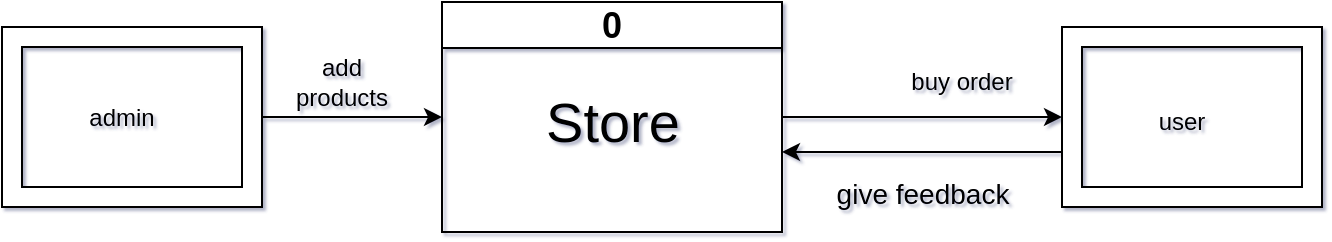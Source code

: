 <mxfile version="20.6.2" type="device" pages="3"><diagram id="k1o_DBpMGwGmlxyTr066" name="Page-1"><mxGraphModel dx="852" dy="514" grid="1" gridSize="10" guides="1" tooltips="1" connect="1" arrows="1" fold="1" page="1" pageScale="1" pageWidth="1169" pageHeight="827" math="0" shadow="1"><root><mxCell id="0"/><mxCell id="1" parent="0"/><mxCell id="QzHnmuF_D2G2MgxQDQtG-14" style="edgeStyle=orthogonalEdgeStyle;rounded=0;orthogonalLoop=1;jettySize=auto;html=1;entryX=0;entryY=0.5;entryDx=0;entryDy=0;fontSize=18;" parent="1" source="QzHnmuF_D2G2MgxQDQtG-1" target="QzHnmuF_D2G2MgxQDQtG-5" edge="1"><mxGeometry relative="1" as="geometry"/></mxCell><mxCell id="QzHnmuF_D2G2MgxQDQtG-1" value="" style="verticalLabelPosition=bottom;verticalAlign=top;html=1;shape=mxgraph.basic.frame;dx=10;whiteSpace=wrap;rounded=0;" parent="1" vertex="1"><mxGeometry x="70" y="137.5" width="130" height="90" as="geometry"/></mxCell><mxCell id="QzHnmuF_D2G2MgxQDQtG-2" value="admin" style="text;html=1;strokeColor=none;fillColor=none;align=center;verticalAlign=middle;whiteSpace=wrap;rounded=0;" parent="1" vertex="1"><mxGeometry x="100" y="167.5" width="60" height="30" as="geometry"/></mxCell><mxCell id="QzHnmuF_D2G2MgxQDQtG-15" style="edgeStyle=orthogonalEdgeStyle;rounded=0;orthogonalLoop=1;jettySize=auto;html=1;fontSize=18;startArrow=none;exitX=0;exitY=0;exitDx=0;exitDy=67.5;exitPerimeter=0;" parent="1" source="QzHnmuF_D2G2MgxQDQtG-3" edge="1"><mxGeometry relative="1" as="geometry"><mxPoint x="460" y="200" as="targetPoint"/><mxPoint x="590" y="220" as="sourcePoint"/><Array as="points"><mxPoint x="600" y="200"/></Array></mxGeometry></mxCell><mxCell id="QzHnmuF_D2G2MgxQDQtG-3" value="" style="verticalLabelPosition=bottom;verticalAlign=top;html=1;shape=mxgraph.basic.frame;dx=10;whiteSpace=wrap;rounded=0;" parent="1" vertex="1"><mxGeometry x="600" y="137.5" width="130" height="90" as="geometry"/></mxCell><mxCell id="QzHnmuF_D2G2MgxQDQtG-4" value="user" style="text;html=1;strokeColor=none;fillColor=none;align=center;verticalAlign=middle;whiteSpace=wrap;rounded=0;" parent="1" vertex="1"><mxGeometry x="630" y="170" width="60" height="30" as="geometry"/></mxCell><mxCell id="QzHnmuF_D2G2MgxQDQtG-13" style="edgeStyle=orthogonalEdgeStyle;rounded=0;orthogonalLoop=1;jettySize=auto;html=1;entryX=0;entryY=0.5;entryDx=0;entryDy=0;entryPerimeter=0;fontSize=18;" parent="1" source="QzHnmuF_D2G2MgxQDQtG-5" target="QzHnmuF_D2G2MgxQDQtG-3" edge="1"><mxGeometry relative="1" as="geometry"/></mxCell><mxCell id="QzHnmuF_D2G2MgxQDQtG-5" value="&lt;font style=&quot;font-size: 18px;&quot;&gt;0&lt;/font&gt;" style="swimlane;whiteSpace=wrap;html=1;startSize=23;rounded=0;" parent="1" vertex="1"><mxGeometry x="290" y="125" width="170" height="115" as="geometry"/></mxCell><mxCell id="QzHnmuF_D2G2MgxQDQtG-10" value="Store" style="text;html=1;align=center;verticalAlign=middle;resizable=0;points=[];autosize=1;strokeWidth=5;fontSize=28;rounded=0;" parent="QzHnmuF_D2G2MgxQDQtG-5" vertex="1"><mxGeometry x="40" y="35" width="90" height="50" as="geometry"/></mxCell><mxCell id="QzHnmuF_D2G2MgxQDQtG-7" value="add products" style="text;html=1;strokeColor=none;fillColor=none;align=center;verticalAlign=middle;whiteSpace=wrap;rounded=0;" parent="1" vertex="1"><mxGeometry x="210" y="150" width="60" height="30" as="geometry"/></mxCell><mxCell id="QzHnmuF_D2G2MgxQDQtG-9" value="buy order" style="text;html=1;strokeColor=none;fillColor=none;align=center;verticalAlign=middle;whiteSpace=wrap;rounded=0;" parent="1" vertex="1"><mxGeometry x="520" y="150" width="60" height="30" as="geometry"/></mxCell><mxCell id="QzHnmuF_D2G2MgxQDQtG-16" value="&lt;font style=&quot;font-size: 14px;&quot;&gt;give feedback&lt;/font&gt;" style="text;html=1;align=center;verticalAlign=middle;resizable=0;points=[];autosize=1;strokeColor=none;fillColor=none;fontSize=18;rounded=0;" parent="1" vertex="1"><mxGeometry x="475" y="200" width="110" height="40" as="geometry"/></mxCell></root></mxGraphModel></diagram><diagram id="3M0EgsONDzeqZ4KFp-4A" name="Page-2"><mxGraphModel dx="852" dy="514" grid="1" gridSize="10" guides="1" tooltips="1" connect="1" arrows="1" fold="1" page="1" pageScale="1" pageWidth="1169" pageHeight="827" math="0" shadow="0"><root><mxCell id="0"/><mxCell id="1" parent="0"/><mxCell id="wSXyf77W-FVp4b8BnasP-13" style="edgeStyle=orthogonalEdgeStyle;rounded=0;orthogonalLoop=1;jettySize=auto;html=1;entryX=0;entryY=0.225;entryDx=0;entryDy=0;entryPerimeter=0;" parent="1" source="snRpw7yXRC-x-F7PJpmJ-1" target="wSXyf77W-FVp4b8BnasP-11" edge="1"><mxGeometry relative="1" as="geometry"><Array as="points"><mxPoint x="115" y="347"/></Array></mxGeometry></mxCell><mxCell id="Hs2WVC3sUHAd3xbexmfP-6" style="edgeStyle=orthogonalEdgeStyle;rounded=0;orthogonalLoop=1;jettySize=auto;html=1;entryX=-0.002;entryY=0.5;entryDx=0;entryDy=0;entryPerimeter=0;exitX=1.001;exitY=0.438;exitDx=0;exitDy=0;exitPerimeter=0;" parent="1" source="Hs2WVC3sUHAd3xbexmfP-3" target="wSXyf77W-FVp4b8BnasP-4" edge="1"><mxGeometry relative="1" as="geometry"><mxPoint x="710" y="500" as="sourcePoint"/><Array as="points"><mxPoint x="710" y="503"/><mxPoint x="710" y="270"/><mxPoint x="289" y="270"/><mxPoint x="289" y="235"/></Array></mxGeometry></mxCell><mxCell id="Hs2WVC3sUHAd3xbexmfP-9" style="edgeStyle=orthogonalEdgeStyle;rounded=0;orthogonalLoop=1;jettySize=auto;html=1;exitX=0;exitY=0;exitDx=32.5;exitDy=90;exitPerimeter=0;entryX=0.487;entryY=1.049;entryDx=0;entryDy=0;entryPerimeter=0;" parent="1" source="snRpw7yXRC-x-F7PJpmJ-1" target="Hs2WVC3sUHAd3xbexmfP-3" edge="1"><mxGeometry relative="1" as="geometry"><mxPoint x="630" y="540" as="targetPoint"/><Array as="points"><mxPoint x="82" y="580"/><mxPoint x="633" y="580"/></Array></mxGeometry></mxCell><mxCell id="_fUJtWlUA0KO2rCNS0eu-1" value="admin log in" style="edgeLabel;html=1;align=center;verticalAlign=middle;resizable=0;points=[];" parent="Hs2WVC3sUHAd3xbexmfP-9" vertex="1" connectable="0"><mxGeometry x="-0.053" y="-6" relative="1" as="geometry"><mxPoint x="-13" y="-6" as="offset"/></mxGeometry></mxCell><mxCell id="snRpw7yXRC-x-F7PJpmJ-1" value="" style="verticalLabelPosition=bottom;verticalAlign=top;html=1;shape=mxgraph.basic.frame;dx=10;whiteSpace=wrap;rounded=0;" parent="1" vertex="1"><mxGeometry x="50" y="180" width="130" height="90" as="geometry"/></mxCell><mxCell id="snRpw7yXRC-x-F7PJpmJ-2" value="admin" style="text;html=1;strokeColor=none;fillColor=none;align=center;verticalAlign=middle;whiteSpace=wrap;rounded=0;" parent="1" vertex="1"><mxGeometry x="80" y="210" width="60" height="30" as="geometry"/></mxCell><mxCell id="Hs2WVC3sUHAd3xbexmfP-7" style="edgeStyle=orthogonalEdgeStyle;rounded=0;orthogonalLoop=1;jettySize=auto;html=1;" parent="1" source="snRpw7yXRC-x-F7PJpmJ-3" target="wSXyf77W-FVp4b8BnasP-11" edge="1"><mxGeometry relative="1" as="geometry"><Array as="points"><mxPoint x="430" y="355"/><mxPoint x="430" y="325"/></Array></mxGeometry></mxCell><mxCell id="Hs2WVC3sUHAd3xbexmfP-8" style="edgeStyle=orthogonalEdgeStyle;rounded=0;orthogonalLoop=1;jettySize=auto;html=1;entryX=0.5;entryY=0;entryDx=0;entryDy=0;" parent="1" source="snRpw7yXRC-x-F7PJpmJ-3" target="Hs2WVC3sUHAd3xbexmfP-2" edge="1"><mxGeometry relative="1" as="geometry"/></mxCell><mxCell id="snRpw7yXRC-x-F7PJpmJ-3" value="" style="verticalLabelPosition=bottom;verticalAlign=top;html=1;shape=mxgraph.basic.frame;dx=10;whiteSpace=wrap;rounded=0;" parent="1" vertex="1"><mxGeometry x="560" y="300" width="130" height="90" as="geometry"/></mxCell><mxCell id="snRpw7yXRC-x-F7PJpmJ-4" value="user" style="text;html=1;strokeColor=none;fillColor=none;align=center;verticalAlign=middle;whiteSpace=wrap;rounded=0;" parent="1" vertex="1"><mxGeometry x="590" y="330" width="60" height="30" as="geometry"/></mxCell><mxCell id="wSXyf77W-FVp4b8BnasP-2" value="D2&lt;span style=&quot;white-space: pre;&quot;&gt;&#9;&lt;/span&gt;&amp;nbsp; products" style="html=1;dashed=0;whitespace=wrap;shape=mxgraph.dfd.dataStoreID;align=left;spacingLeft=3;points=[[0,0],[0.5,0],[1,0],[0,0.5],[1,0.5],[0,1],[0.5,1],[1,1]];" parent="1" vertex="1"><mxGeometry x="300" y="70" width="220" height="30" as="geometry"/></mxCell><mxCell id="wSXyf77W-FVp4b8BnasP-8" style="edgeStyle=orthogonalEdgeStyle;rounded=0;orthogonalLoop=1;jettySize=auto;html=1;" parent="1" source="wSXyf77W-FVp4b8BnasP-3" target="wSXyf77W-FVp4b8BnasP-2" edge="1"><mxGeometry relative="1" as="geometry"/></mxCell><mxCell id="wSXyf77W-FVp4b8BnasP-3" value="3" style="swimlane;fontStyle=0;childLayout=stackLayout;horizontal=1;startSize=20;fillColor=#ffffff;horizontalStack=0;resizeParent=1;resizeParentMax=0;resizeLast=0;collapsible=0;marginBottom=0;swimlaneFillColor=#ffffff;" parent="1" vertex="1"><mxGeometry x="300" y="200" width="130" height="50" as="geometry"/></mxCell><mxCell id="wSXyf77W-FVp4b8BnasP-4" value="products recoreds" style="text;html=1;align=center;verticalAlign=middle;resizable=0;points=[];autosize=1;strokeColor=none;fillColor=none;" parent="wSXyf77W-FVp4b8BnasP-3" vertex="1"><mxGeometry y="20" width="130" height="30" as="geometry"/></mxCell><mxCell id="wSXyf77W-FVp4b8BnasP-6" value="add products" style="text;html=1;align=center;verticalAlign=middle;resizable=0;points=[];autosize=1;strokeColor=none;fillColor=none;" parent="1" vertex="1"><mxGeometry x="130" y="100" width="90" height="30" as="geometry"/></mxCell><mxCell id="wSXyf77W-FVp4b8BnasP-9" value="products recoredes" style="text;html=1;align=center;verticalAlign=middle;resizable=0;points=[];autosize=1;strokeColor=none;fillColor=none;" parent="1" vertex="1"><mxGeometry x="290" y="120" width="130" height="30" as="geometry"/></mxCell><mxCell id="wSXyf77W-FVp4b8BnasP-10" value="1" style="swimlane;fontStyle=0;childLayout=stackLayout;horizontal=1;startSize=20;fillColor=#ffffff;horizontalStack=0;resizeParent=1;resizeParentMax=0;resizeLast=0;collapsible=0;marginBottom=0;swimlaneFillColor=#ffffff;" parent="1" vertex="1"><mxGeometry x="250" y="290" width="130" height="50" as="geometry"/></mxCell><mxCell id="wSXyf77W-FVp4b8BnasP-11" value="sign up" style="text;html=1;align=center;verticalAlign=middle;resizable=0;points=[];autosize=1;strokeColor=none;fillColor=none;" parent="wSXyf77W-FVp4b8BnasP-10" vertex="1"><mxGeometry y="20" width="130" height="30" as="geometry"/></mxCell><mxCell id="wSXyf77W-FVp4b8BnasP-16" style="edgeStyle=orthogonalEdgeStyle;rounded=0;orthogonalLoop=1;jettySize=auto;html=1;entryX=-0.006;entryY=0.245;entryDx=0;entryDy=0;entryPerimeter=0;" parent="1" target="Hs2WVC3sUHAd3xbexmfP-3" edge="1"><mxGeometry relative="1" as="geometry"><mxPoint x="590" y="440" as="targetPoint"/><mxPoint x="430" y="520" as="sourcePoint"/><Array as="points"><mxPoint x="430" y="480"/><mxPoint x="530" y="480"/><mxPoint x="530" y="507"/></Array></mxGeometry></mxCell><mxCell id="wSXyf77W-FVp4b8BnasP-12" value="D1&lt;span style=&quot;white-space: pre;&quot;&gt;&#9;&lt;/span&gt;&amp;nbsp; admin and user info" style="html=1;dashed=0;whitespace=wrap;shape=mxgraph.dfd.dataStoreID;align=left;spacingLeft=3;points=[[0,0],[0.5,0],[1,0],[0,0.5],[1,0.5],[0,1],[0.5,1],[1,1]];" parent="1" vertex="1"><mxGeometry x="265" y="510" width="220" height="30" as="geometry"/></mxCell><mxCell id="wSXyf77W-FVp4b8BnasP-14" style="edgeStyle=orthogonalEdgeStyle;rounded=0;orthogonalLoop=1;jettySize=auto;html=1;exitX=0.32;exitY=1.01;exitDx=0;exitDy=0;exitPerimeter=0;" parent="1" source="wSXyf77W-FVp4b8BnasP-11" target="wSXyf77W-FVp4b8BnasP-12" edge="1"><mxGeometry relative="1" as="geometry"><mxPoint x="290" y="380" as="sourcePoint"/><Array as="points"><mxPoint x="290" y="340"/><mxPoint x="290" y="425"/><mxPoint x="375" y="425"/></Array></mxGeometry></mxCell><mxCell id="wSXyf77W-FVp4b8BnasP-15" value="add admin info" style="text;html=1;align=center;verticalAlign=middle;resizable=0;points=[];autosize=1;strokeColor=none;fillColor=none;" parent="1" vertex="1"><mxGeometry x="130" y="320" width="100" height="30" as="geometry"/></mxCell><mxCell id="Hs2WVC3sUHAd3xbexmfP-2" value="2" style="swimlane;fontStyle=0;childLayout=stackLayout;horizontal=1;startSize=20;fillColor=#ffffff;horizontalStack=0;resizeParent=1;resizeParentMax=0;resizeLast=0;collapsible=0;marginBottom=0;swimlaneFillColor=#ffffff;" parent="1" vertex="1"><mxGeometry x="570" y="470" width="130" height="50" as="geometry"/></mxCell><mxCell id="Hs2WVC3sUHAd3xbexmfP-3" value="log in" style="text;html=1;align=center;verticalAlign=middle;resizable=0;points=[];autosize=1;strokeColor=none;fillColor=none;" parent="Hs2WVC3sUHAd3xbexmfP-2" vertex="1"><mxGeometry y="20" width="130" height="30" as="geometry"/></mxCell><mxCell id="Hs2WVC3sUHAd3xbexmfP-10" style="edgeStyle=orthogonalEdgeStyle;rounded=0;orthogonalLoop=1;jettySize=auto;html=1;entryX=1.016;entryY=0.441;entryDx=0;entryDy=0;entryPerimeter=0;exitX=1;exitY=0.5;exitDx=0;exitDy=0;exitPerimeter=0;" parent="1" source="snRpw7yXRC-x-F7PJpmJ-3" target="Hs2WVC3sUHAd3xbexmfP-17" edge="1"><mxGeometry relative="1" as="geometry"><mxPoint x="750" y="370" as="targetPoint"/><Array as="points"><mxPoint x="700" y="345"/><mxPoint x="700" y="360"/><mxPoint x="850" y="360"/><mxPoint x="850" y="173"/></Array></mxGeometry></mxCell><mxCell id="Hs2WVC3sUHAd3xbexmfP-18" style="edgeStyle=orthogonalEdgeStyle;rounded=0;orthogonalLoop=1;jettySize=auto;html=1;" parent="1" source="Hs2WVC3sUHAd3xbexmfP-16" edge="1"><mxGeometry relative="1" as="geometry"><mxPoint x="600" y="165" as="targetPoint"/></mxGeometry></mxCell><mxCell id="Hs2WVC3sUHAd3xbexmfP-16" value="4" style="swimlane;fontStyle=0;childLayout=stackLayout;horizontal=1;startSize=20;fillColor=#ffffff;horizontalStack=0;resizeParent=1;resizeParentMax=0;resizeLast=0;collapsible=0;marginBottom=0;swimlaneFillColor=#ffffff;" parent="1" vertex="1"><mxGeometry x="690" y="140" width="130" height="50" as="geometry"/></mxCell><mxCell id="Hs2WVC3sUHAd3xbexmfP-17" value="view the products" style="text;html=1;align=center;verticalAlign=middle;resizable=0;points=[];autosize=1;strokeColor=none;fillColor=none;" parent="Hs2WVC3sUHAd3xbexmfP-16" vertex="1"><mxGeometry y="20" width="130" height="30" as="geometry"/></mxCell><mxCell id="Hs2WVC3sUHAd3xbexmfP-21" style="edgeStyle=orthogonalEdgeStyle;rounded=0;orthogonalLoop=1;jettySize=auto;html=1;entryX=0.695;entryY=1.057;entryDx=0;entryDy=0;entryPerimeter=0;" parent="1" source="Hs2WVC3sUHAd3xbexmfP-19" target="wSXyf77W-FVp4b8BnasP-2" edge="1"><mxGeometry relative="1" as="geometry"><mxPoint x="450" y="240" as="targetPoint"/><Array as="points"><mxPoint x="535" y="240"/><mxPoint x="453" y="240"/></Array></mxGeometry></mxCell><mxCell id="Hs2WVC3sUHAd3xbexmfP-23" style="edgeStyle=orthogonalEdgeStyle;rounded=0;orthogonalLoop=1;jettySize=auto;html=1;" parent="1" source="Hs2WVC3sUHAd3xbexmfP-19" target="wSXyf77W-FVp4b8BnasP-12" edge="1"><mxGeometry relative="1" as="geometry"><mxPoint x="390" y="560" as="targetPoint"/><Array as="points"><mxPoint x="555" y="120"/><mxPoint x="920" y="120"/><mxPoint x="920" y="640"/><mxPoint x="390" y="640"/></Array></mxGeometry></mxCell><mxCell id="Hs2WVC3sUHAd3xbexmfP-19" value="5" style="swimlane;fontStyle=0;childLayout=stackLayout;horizontal=1;startSize=20;fillColor=#ffffff;horizontalStack=0;resizeParent=1;resizeParentMax=0;resizeLast=0;collapsible=0;marginBottom=0;swimlaneFillColor=#ffffff;" parent="1" vertex="1"><mxGeometry x="490" y="140" width="130" height="50" as="geometry"/></mxCell><mxCell id="Hs2WVC3sUHAd3xbexmfP-20" value="makes order" style="text;html=1;align=center;verticalAlign=middle;resizable=0;points=[];autosize=1;strokeColor=none;fillColor=none;" parent="Hs2WVC3sUHAd3xbexmfP-19" vertex="1"><mxGeometry y="20" width="130" height="30" as="geometry"/></mxCell><mxCell id="_fUJtWlUA0KO2rCNS0eu-3" value="creat user" style="text;html=1;align=center;verticalAlign=middle;resizable=0;points=[];autosize=1;strokeColor=none;fillColor=none;" parent="1" vertex="1"><mxGeometry x="440" y="330" width="80" height="30" as="geometry"/></mxCell></root></mxGraphModel></diagram><diagram id="BlLakQmtFNiDArrIAP6L" name="Page-3"><mxGraphModel dx="897" dy="541" grid="1" gridSize="10" guides="1" tooltips="1" connect="1" arrows="1" fold="1" page="1" pageScale="1" pageWidth="1169" pageHeight="827" math="0" shadow="0"><root><mxCell id="0"/><mxCell id="1" parent="0"/><mxCell id="U9UcYEAsrosl-23TXwfo-5" style="edgeStyle=orthogonalEdgeStyle;rounded=0;orthogonalLoop=1;jettySize=auto;html=1;entryX=0.087;entryY=1.024;entryDx=0;entryDy=0;entryPerimeter=0;" parent="1" source="jP_4mn12fcsuIM32vPO1-1" target="IlGT4GKi8YUGahzB87Uo-2" edge="1"><mxGeometry relative="1" as="geometry"><mxPoint x="460" y="290" as="targetPoint"/><Array as="points"><mxPoint x="115" y="300"/><mxPoint x="590" y="300"/><mxPoint x="590" y="244"/><mxPoint x="591" y="244"/></Array></mxGeometry></mxCell><mxCell id="jP_4mn12fcsuIM32vPO1-1" value="" style="verticalLabelPosition=bottom;verticalAlign=top;html=1;shape=mxgraph.basic.frame;dx=10;whiteSpace=wrap;rounded=0;" parent="1" vertex="1"><mxGeometry x="50" y="180" width="130" height="90" as="geometry"/></mxCell><mxCell id="jP_4mn12fcsuIM32vPO1-2" value="admin" style="text;html=1;strokeColor=none;fillColor=none;align=center;verticalAlign=middle;whiteSpace=wrap;rounded=0;" parent="1" vertex="1"><mxGeometry x="80" y="210" width="60" height="30" as="geometry"/></mxCell><mxCell id="AvSctPMcd2gLYY3dKwCf-11" style="edgeStyle=orthogonalEdgeStyle;rounded=0;orthogonalLoop=1;jettySize=auto;html=1;exitX=0.75;exitY=0;exitDx=0;exitDy=0;entryX=0.273;entryY=1;entryDx=0;entryDy=0;entryPerimeter=0;" parent="1" source="esKzL6FVS9McAbKoz9NS-1" target="3aA1Kvi00D8os8_mI7Tz-2" edge="1"><mxGeometry relative="1" as="geometry"><Array as="points"><mxPoint x="398" y="115"/><mxPoint x="400" y="115"/></Array></mxGeometry></mxCell><mxCell id="esKzL6FVS9McAbKoz9NS-1" value="1" style="swimlane;fontStyle=0;childLayout=stackLayout;horizontal=1;startSize=20;fillColor=#ffffff;horizontalStack=0;resizeParent=1;resizeParentMax=0;resizeLast=0;collapsible=0;marginBottom=0;swimlaneFillColor=#ffffff;" parent="1" vertex="1"><mxGeometry x="300" y="190" width="130" height="50" as="geometry"/></mxCell><mxCell id="esKzL6FVS9McAbKoz9NS-2" value="sign up" style="text;html=1;align=center;verticalAlign=middle;resizable=0;points=[];autosize=1;strokeColor=none;fillColor=none;" parent="esKzL6FVS9McAbKoz9NS-1" vertex="1"><mxGeometry y="20" width="130" height="30" as="geometry"/></mxCell><mxCell id="6HrUNA41l88rohBvNuFu-6" style="edgeStyle=orthogonalEdgeStyle;rounded=0;orthogonalLoop=1;jettySize=auto;html=1;entryX=1;entryY=1;entryDx=0;entryDy=0;" parent="1" source="IlGT4GKi8YUGahzB87Uo-1" target="3aA1Kvi00D8os8_mI7Tz-2" edge="1"><mxGeometry relative="1" as="geometry"><mxPoint x="560" y="80" as="targetPoint"/><Array as="points"><mxPoint x="630" y="80"/><mxPoint x="560" y="80"/></Array></mxGeometry></mxCell><mxCell id="IlGT4GKi8YUGahzB87Uo-1" value="1.1" style="swimlane;fontStyle=0;childLayout=stackLayout;horizontal=1;startSize=20;fillColor=#ffffff;horizontalStack=0;resizeParent=1;resizeParentMax=0;resizeLast=0;collapsible=0;marginBottom=0;swimlaneFillColor=#ffffff;" parent="1" vertex="1"><mxGeometry x="580" y="190" width="130" height="50" as="geometry"/></mxCell><mxCell id="IlGT4GKi8YUGahzB87Uo-2" value="log in" style="text;html=1;align=center;verticalAlign=middle;resizable=0;points=[];autosize=1;strokeColor=none;fillColor=none;" parent="IlGT4GKi8YUGahzB87Uo-1" vertex="1"><mxGeometry y="20" width="130" height="30" as="geometry"/></mxCell><mxCell id="U9UcYEAsrosl-23TXwfo-9" style="edgeStyle=orthogonalEdgeStyle;rounded=0;orthogonalLoop=1;jettySize=auto;html=1;entryX=0.5;entryY=0;entryDx=0;entryDy=0;" parent="1" source="3J3e4zNko4D8fBlifut6-1" target="3aA1Kvi00D8os8_mI7Tz-1" edge="1"><mxGeometry relative="1" as="geometry"><Array as="points"><mxPoint x="970" y="210"/><mxPoint x="970" y="530"/><mxPoint x="470" y="530"/></Array></mxGeometry></mxCell><mxCell id="3J3e4zNko4D8fBlifut6-1" value="2" style="swimlane;fontStyle=0;childLayout=stackLayout;horizontal=1;startSize=20;fillColor=#ffffff;horizontalStack=0;resizeParent=1;resizeParentMax=0;resizeLast=0;collapsible=0;marginBottom=0;swimlaneFillColor=#ffffff;" parent="1" vertex="1"><mxGeometry x="930" y="180" width="130" height="50" as="geometry"/></mxCell><mxCell id="3J3e4zNko4D8fBlifut6-2" value="products recoreds" style="text;html=1;align=center;verticalAlign=middle;resizable=0;points=[];autosize=1;strokeColor=none;fillColor=none;" parent="3J3e4zNko4D8fBlifut6-1" vertex="1"><mxGeometry y="20" width="130" height="30" as="geometry"/></mxCell><mxCell id="H8vxfnXIMC9yNIEZLGqq-1" value="3" style="swimlane;fontStyle=0;childLayout=stackLayout;horizontal=1;startSize=20;fillColor=#ffffff;horizontalStack=0;resizeParent=1;resizeParentMax=0;resizeLast=0;collapsible=0;marginBottom=0;swimlaneFillColor=#ffffff;" parent="1" vertex="1"><mxGeometry x="480" y="430" width="130" height="50" as="geometry"/></mxCell><mxCell id="H8vxfnXIMC9yNIEZLGqq-2" value="view the products" style="text;html=1;align=center;verticalAlign=middle;resizable=0;points=[];autosize=1;strokeColor=none;fillColor=none;" parent="H8vxfnXIMC9yNIEZLGqq-1" vertex="1"><mxGeometry y="20" width="130" height="30" as="geometry"/></mxCell><mxCell id="AvSctPMcd2gLYY3dKwCf-3" style="edgeStyle=orthogonalEdgeStyle;rounded=0;orthogonalLoop=1;jettySize=auto;html=1;entryX=0;entryY=0.5;entryDx=0;entryDy=0;" parent="1" source="H8vxfnXIMC9yNIEZLGqq-3" target="3aA1Kvi00D8os8_mI7Tz-1" edge="1"><mxGeometry relative="1" as="geometry"><Array as="points"><mxPoint x="345" y="490"/><mxPoint x="320" y="490"/><mxPoint x="320" y="565"/></Array></mxGeometry></mxCell><mxCell id="H8vxfnXIMC9yNIEZLGqq-3" value="4" style="swimlane;fontStyle=0;childLayout=stackLayout;horizontal=1;startSize=20;fillColor=#ffffff;horizontalStack=0;resizeParent=1;resizeParentMax=0;resizeLast=0;collapsible=0;marginBottom=0;swimlaneFillColor=#ffffff;" parent="1" vertex="1"><mxGeometry x="260" y="430" width="130" height="80" as="geometry"/></mxCell><mxCell id="H8vxfnXIMC9yNIEZLGqq-4" value="makes order" style="text;html=1;align=center;verticalAlign=middle;resizable=0;points=[];autosize=1;strokeColor=none;fillColor=none;" parent="H8vxfnXIMC9yNIEZLGqq-3" vertex="1"><mxGeometry y="20" width="130" height="30" as="geometry"/></mxCell><mxCell id="i0e-sKitRVfQElkYdg-W-1" value="makes order" style="text;html=1;align=center;verticalAlign=middle;resizable=0;points=[];autosize=1;strokeColor=none;fillColor=none;" parent="H8vxfnXIMC9yNIEZLGqq-3" vertex="1"><mxGeometry y="50" width="130" height="30" as="geometry"/></mxCell><mxCell id="AvSctPMcd2gLYY3dKwCf-15" style="edgeStyle=orthogonalEdgeStyle;rounded=0;orthogonalLoop=1;jettySize=auto;html=1;entryX=0.843;entryY=1.122;entryDx=0;entryDy=0;entryPerimeter=0;" parent="1" source="3aA1Kvi00D8os8_mI7Tz-1" target="3J3e4zNko4D8fBlifut6-2" edge="1"><mxGeometry relative="1" as="geometry"/></mxCell><mxCell id="3aA1Kvi00D8os8_mI7Tz-1" value="D2&lt;span style=&quot;white-space: pre;&quot;&gt;&#9;&lt;/span&gt;&amp;nbsp; products" style="html=1;dashed=0;whitespace=wrap;shape=mxgraph.dfd.dataStoreID;align=left;spacingLeft=3;points=[[0,0],[0.5,0],[1,0],[0,0.5],[1,0.5],[0,1],[0.5,1],[1,1]];" parent="1" vertex="1"><mxGeometry x="360" y="550" width="220" height="30" as="geometry"/></mxCell><mxCell id="3aA1Kvi00D8os8_mI7Tz-2" value="D1&lt;span style=&quot;white-space: pre;&quot;&gt;&#9;&lt;/span&gt;&amp;nbsp; admin and user info" style="html=1;dashed=0;whitespace=wrap;shape=mxgraph.dfd.dataStoreID;align=left;spacingLeft=3;points=[[0,0],[0.5,0],[1,0],[0,0.5],[1,0.5],[0,1],[0.5,1],[1,1]];" parent="1" vertex="1"><mxGeometry x="340" y="10" width="220" height="30" as="geometry"/></mxCell><mxCell id="6HrUNA41l88rohBvNuFu-1" style="edgeStyle=orthogonalEdgeStyle;rounded=0;orthogonalLoop=1;jettySize=auto;html=1;entryX=0.404;entryY=1.102;entryDx=0;entryDy=0;entryPerimeter=0;" parent="1" source="U9UcYEAsrosl-23TXwfo-1" target="esKzL6FVS9McAbKoz9NS-2" edge="1"><mxGeometry relative="1" as="geometry"/></mxCell><mxCell id="6HrUNA41l88rohBvNuFu-2" style="edgeStyle=orthogonalEdgeStyle;rounded=0;orthogonalLoop=1;jettySize=auto;html=1;entryX=0.838;entryY=0.984;entryDx=0;entryDy=0;entryPerimeter=0;" parent="1" source="U9UcYEAsrosl-23TXwfo-1" target="IlGT4GKi8YUGahzB87Uo-2" edge="1"><mxGeometry relative="1" as="geometry"><Array as="points"><mxPoint x="689" y="270"/><mxPoint x="689" y="270"/></Array></mxGeometry></mxCell><mxCell id="6HrUNA41l88rohBvNuFu-3" style="edgeStyle=orthogonalEdgeStyle;rounded=0;orthogonalLoop=1;jettySize=auto;html=1;entryX=0.5;entryY=0;entryDx=0;entryDy=0;" parent="1" source="U9UcYEAsrosl-23TXwfo-1" target="H8vxfnXIMC9yNIEZLGqq-1" edge="1"><mxGeometry relative="1" as="geometry"><Array as="points"><mxPoint x="545" y="390"/></Array></mxGeometry></mxCell><mxCell id="U9UcYEAsrosl-23TXwfo-1" value="" style="verticalLabelPosition=bottom;verticalAlign=top;html=1;shape=mxgraph.basic.frame;dx=10;whiteSpace=wrap;rounded=0;" parent="1" vertex="1"><mxGeometry x="610" y="310" width="130" height="90" as="geometry"/></mxCell><mxCell id="U9UcYEAsrosl-23TXwfo-2" value="user" style="text;html=1;strokeColor=none;fillColor=none;align=center;verticalAlign=middle;whiteSpace=wrap;rounded=0;" parent="1" vertex="1"><mxGeometry x="645" y="340" width="60" height="30" as="geometry"/></mxCell><mxCell id="U9UcYEAsrosl-23TXwfo-4" style="edgeStyle=orthogonalEdgeStyle;rounded=0;orthogonalLoop=1;jettySize=auto;html=1;" parent="1" source="esKzL6FVS9McAbKoz9NS-2" target="IlGT4GKi8YUGahzB87Uo-2" edge="1"><mxGeometry relative="1" as="geometry"/></mxCell><mxCell id="U9UcYEAsrosl-23TXwfo-7" value="" style="edgeStyle=orthogonalEdgeStyle;rounded=0;orthogonalLoop=1;jettySize=auto;html=1;" parent="1" source="IlGT4GKi8YUGahzB87Uo-2" target="3J3e4zNko4D8fBlifut6-2" edge="1"><mxGeometry relative="1" as="geometry"><Array as="points"><mxPoint x="700" y="225"/><mxPoint x="700" y="225"/></Array></mxGeometry></mxCell><mxCell id="U9UcYEAsrosl-23TXwfo-10" style="edgeStyle=orthogonalEdgeStyle;rounded=0;orthogonalLoop=1;jettySize=auto;html=1;entryX=1.028;entryY=0.625;entryDx=0;entryDy=0;entryPerimeter=0;" parent="1" source="3J3e4zNko4D8fBlifut6-2" target="H8vxfnXIMC9yNIEZLGqq-2" edge="1"><mxGeometry relative="1" as="geometry"><Array as="points"><mxPoint x="940" y="469"/></Array></mxGeometry></mxCell><mxCell id="U9UcYEAsrosl-23TXwfo-11" style="edgeStyle=orthogonalEdgeStyle;rounded=0;orthogonalLoop=1;jettySize=auto;html=1;entryX=1.019;entryY=0.469;entryDx=0;entryDy=0;entryPerimeter=0;" parent="1" source="H8vxfnXIMC9yNIEZLGqq-2" target="H8vxfnXIMC9yNIEZLGqq-4" edge="1"><mxGeometry relative="1" as="geometry"/></mxCell><mxCell id="AvSctPMcd2gLYY3dKwCf-4" value="admin log in" style="text;html=1;align=center;verticalAlign=middle;resizable=0;points=[];autosize=1;strokeColor=none;fillColor=none;" parent="1" vertex="1"><mxGeometry x="200" y="270" width="90" height="30" as="geometry"/></mxCell><mxCell id="AvSctPMcd2gLYY3dKwCf-5" value="admin creats new products recored" style="text;html=1;align=center;verticalAlign=middle;resizable=0;points=[];autosize=1;strokeColor=none;fillColor=none;" parent="1" vertex="1"><mxGeometry x="720" y="200" width="210" height="30" as="geometry"/></mxCell><mxCell id="AvSctPMcd2gLYY3dKwCf-7" value="log in&amp;nbsp; the new admin" style="text;html=1;align=center;verticalAlign=middle;resizable=0;points=[];autosize=1;strokeColor=none;fillColor=none;" parent="1" vertex="1"><mxGeometry x="420" y="200" width="140" height="30" as="geometry"/></mxCell><mxCell id="AvSctPMcd2gLYY3dKwCf-8" value="new user info" style="text;html=1;align=center;verticalAlign=middle;resizable=0;points=[];autosize=1;strokeColor=none;fillColor=none;" parent="1" vertex="1"><mxGeometry x="425" y="330" width="90" height="30" as="geometry"/></mxCell><mxCell id="AvSctPMcd2gLYY3dKwCf-9" value="user log in" style="text;html=1;align=center;verticalAlign=middle;resizable=0;points=[];autosize=1;strokeColor=none;fillColor=none;rotation=90;" parent="1" vertex="1"><mxGeometry x="660" y="260" width="80" height="30" as="geometry"/></mxCell><mxCell id="AvSctPMcd2gLYY3dKwCf-12" value="new user recored" style="text;html=1;align=center;verticalAlign=middle;resizable=0;points=[];autosize=1;strokeColor=none;fillColor=none;rotation=90;" parent="1" vertex="1"><mxGeometry x="360" y="110" width="120" height="30" as="geometry"/></mxCell><mxCell id="AvSctPMcd2gLYY3dKwCf-13" value="log in check" style="text;html=1;align=center;verticalAlign=middle;resizable=0;points=[];autosize=1;strokeColor=none;fillColor=none;" parent="1" vertex="1"><mxGeometry x="555" y="50" width="90" height="30" as="geometry"/></mxCell><mxCell id="AvSctPMcd2gLYY3dKwCf-14" value="get the avalibale products" style="text;html=1;align=center;verticalAlign=middle;resizable=0;points=[];autosize=1;strokeColor=none;fillColor=none;rotation=-88;" parent="1" vertex="1"><mxGeometry x="845" y="330" width="160" height="30" as="geometry"/></mxCell><mxCell id="AvSctPMcd2gLYY3dKwCf-16" value="avalible products" style="text;html=1;align=center;verticalAlign=middle;resizable=0;points=[];autosize=1;strokeColor=none;fillColor=none;" parent="1" vertex="1"><mxGeometry x="855" y="535" width="110" height="30" as="geometry"/></mxCell><mxCell id="AvSctPMcd2gLYY3dKwCf-17" value="new products update" style="text;html=1;align=center;verticalAlign=middle;resizable=0;points=[];autosize=1;strokeColor=none;fillColor=none;" parent="1" vertex="1"><mxGeometry x="605" y="505" width="130" height="30" as="geometry"/></mxCell><mxCell id="AvSctPMcd2gLYY3dKwCf-23" style="edgeStyle=orthogonalEdgeStyle;rounded=0;orthogonalLoop=1;jettySize=auto;html=1;entryX=0.173;entryY=1.014;entryDx=0;entryDy=0;entryPerimeter=0;" parent="1" source="AvSctPMcd2gLYY3dKwCf-18" target="jP_4mn12fcsuIM32vPO1-1" edge="1"><mxGeometry relative="1" as="geometry"><Array as="points"><mxPoint x="72" y="380"/><mxPoint x="72" y="380"/></Array></mxGeometry></mxCell><mxCell id="AvSctPMcd2gLYY3dKwCf-18" value="5" style="swimlane;fontStyle=0;childLayout=stackLayout;horizontal=1;startSize=20;fillColor=#ffffff;horizontalStack=0;resizeParent=1;resizeParentMax=0;resizeLast=0;collapsible=0;marginBottom=0;swimlaneFillColor=#ffffff;" parent="1" vertex="1"><mxGeometry x="25" y="440" width="130" height="50" as="geometry"/></mxCell><mxCell id="AvSctPMcd2gLYY3dKwCf-19" value="feedback" style="text;html=1;align=center;verticalAlign=middle;resizable=0;points=[];autosize=1;strokeColor=none;fillColor=none;" parent="AvSctPMcd2gLYY3dKwCf-18" vertex="1"><mxGeometry y="20" width="130" height="30" as="geometry"/></mxCell><mxCell id="AvSctPMcd2gLYY3dKwCf-20" value="explore products" style="text;html=1;align=center;verticalAlign=middle;resizable=0;points=[];autosize=1;strokeColor=none;fillColor=none;" parent="1" vertex="1"><mxGeometry x="500" y="370" width="110" height="30" as="geometry"/></mxCell><mxCell id="AvSctPMcd2gLYY3dKwCf-21" style="edgeStyle=orthogonalEdgeStyle;rounded=0;orthogonalLoop=1;jettySize=auto;html=1;" parent="1" source="H8vxfnXIMC9yNIEZLGqq-4" target="AvSctPMcd2gLYY3dKwCf-19" edge="1"><mxGeometry relative="1" as="geometry"><Array as="points"><mxPoint x="270" y="465"/><mxPoint x="270" y="465"/></Array></mxGeometry></mxCell><mxCell id="AvSctPMcd2gLYY3dKwCf-22" value="make order" style="text;html=1;align=center;verticalAlign=middle;resizable=0;points=[];autosize=1;strokeColor=none;fillColor=none;" parent="1" vertex="1"><mxGeometry x="400" y="440" width="80" height="30" as="geometry"/></mxCell><mxCell id="AvSctPMcd2gLYY3dKwCf-24" value="user feedback" style="text;html=1;align=center;verticalAlign=middle;resizable=0;points=[];autosize=1;strokeColor=none;fillColor=none;" parent="1" vertex="1"><mxGeometry x="160" y="440" width="100" height="30" as="geometry"/></mxCell><mxCell id="zZ9nIPEcrKYUKFlWUZY6-1" value="return feedback to the admin" style="text;html=1;align=center;verticalAlign=middle;resizable=0;points=[];autosize=1;strokeColor=none;fillColor=none;rotation=90;" parent="1" vertex="1"><mxGeometry y="340" width="180" height="30" as="geometry"/></mxCell><mxCell id="O0-Nxdkrc38i6WSXv3pj-1" value="update product details" style="text;html=1;align=center;verticalAlign=middle;resizable=0;points=[];autosize=1;strokeColor=none;fillColor=none;rotation=-90;" parent="1" vertex="1"><mxGeometry x="240" y="565" width="140" height="30" as="geometry"/></mxCell></root></mxGraphModel></diagram></mxfile>